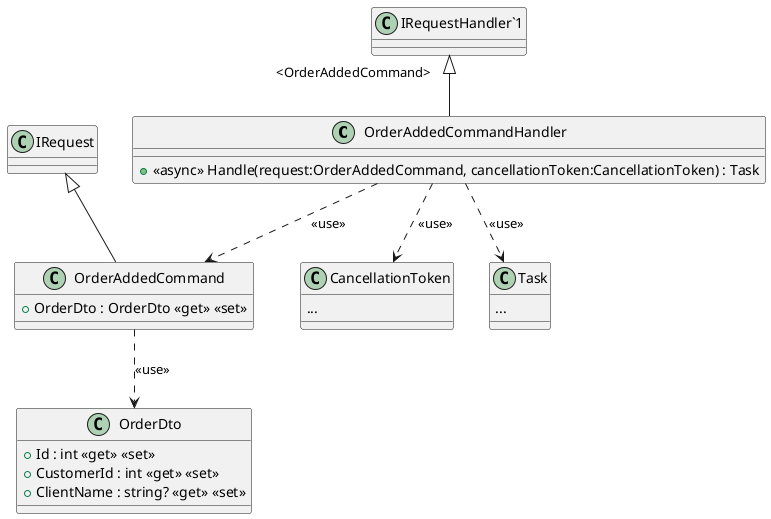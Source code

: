 @startuml
class OrderAddedCommandHandler {
    + <<async>> Handle(request:OrderAddedCommand, cancellationToken:CancellationToken) : Task
}
"IRequestHandler`1" "<OrderAddedCommand>" <|-- OrderAddedCommandHandler
OrderAddedCommandHandler ..> OrderAddedCommand: <<use>>
class OrderAddedCommand {
    + OrderDto : OrderDto <<get>> <<set>>
}
IRequest <|-- OrderAddedCommand
OrderAddedCommand ..> OrderDto: <<use>>
class OrderDto {
    + Id : int <<get>> <<set>>
    + CustomerId : int <<get>> <<set>>
    + ClientName : string? <<get>> <<set>>
}
class CancellationToken {
...
}
OrderAddedCommandHandler ..> CancellationToken: <<use>>
class Task {
...
}
OrderAddedCommandHandler ..> Task: <<use>>
@enduml